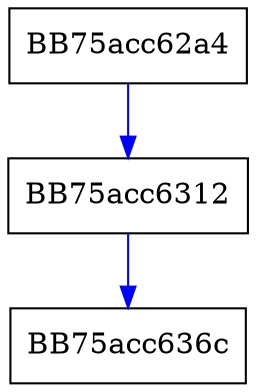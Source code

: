 digraph InitAutorunEnumeration {
  node [shape="box"];
  graph [splines=ortho];
  BB75acc62a4 -> BB75acc6312 [color="blue"];
  BB75acc6312 -> BB75acc636c [color="blue"];
}